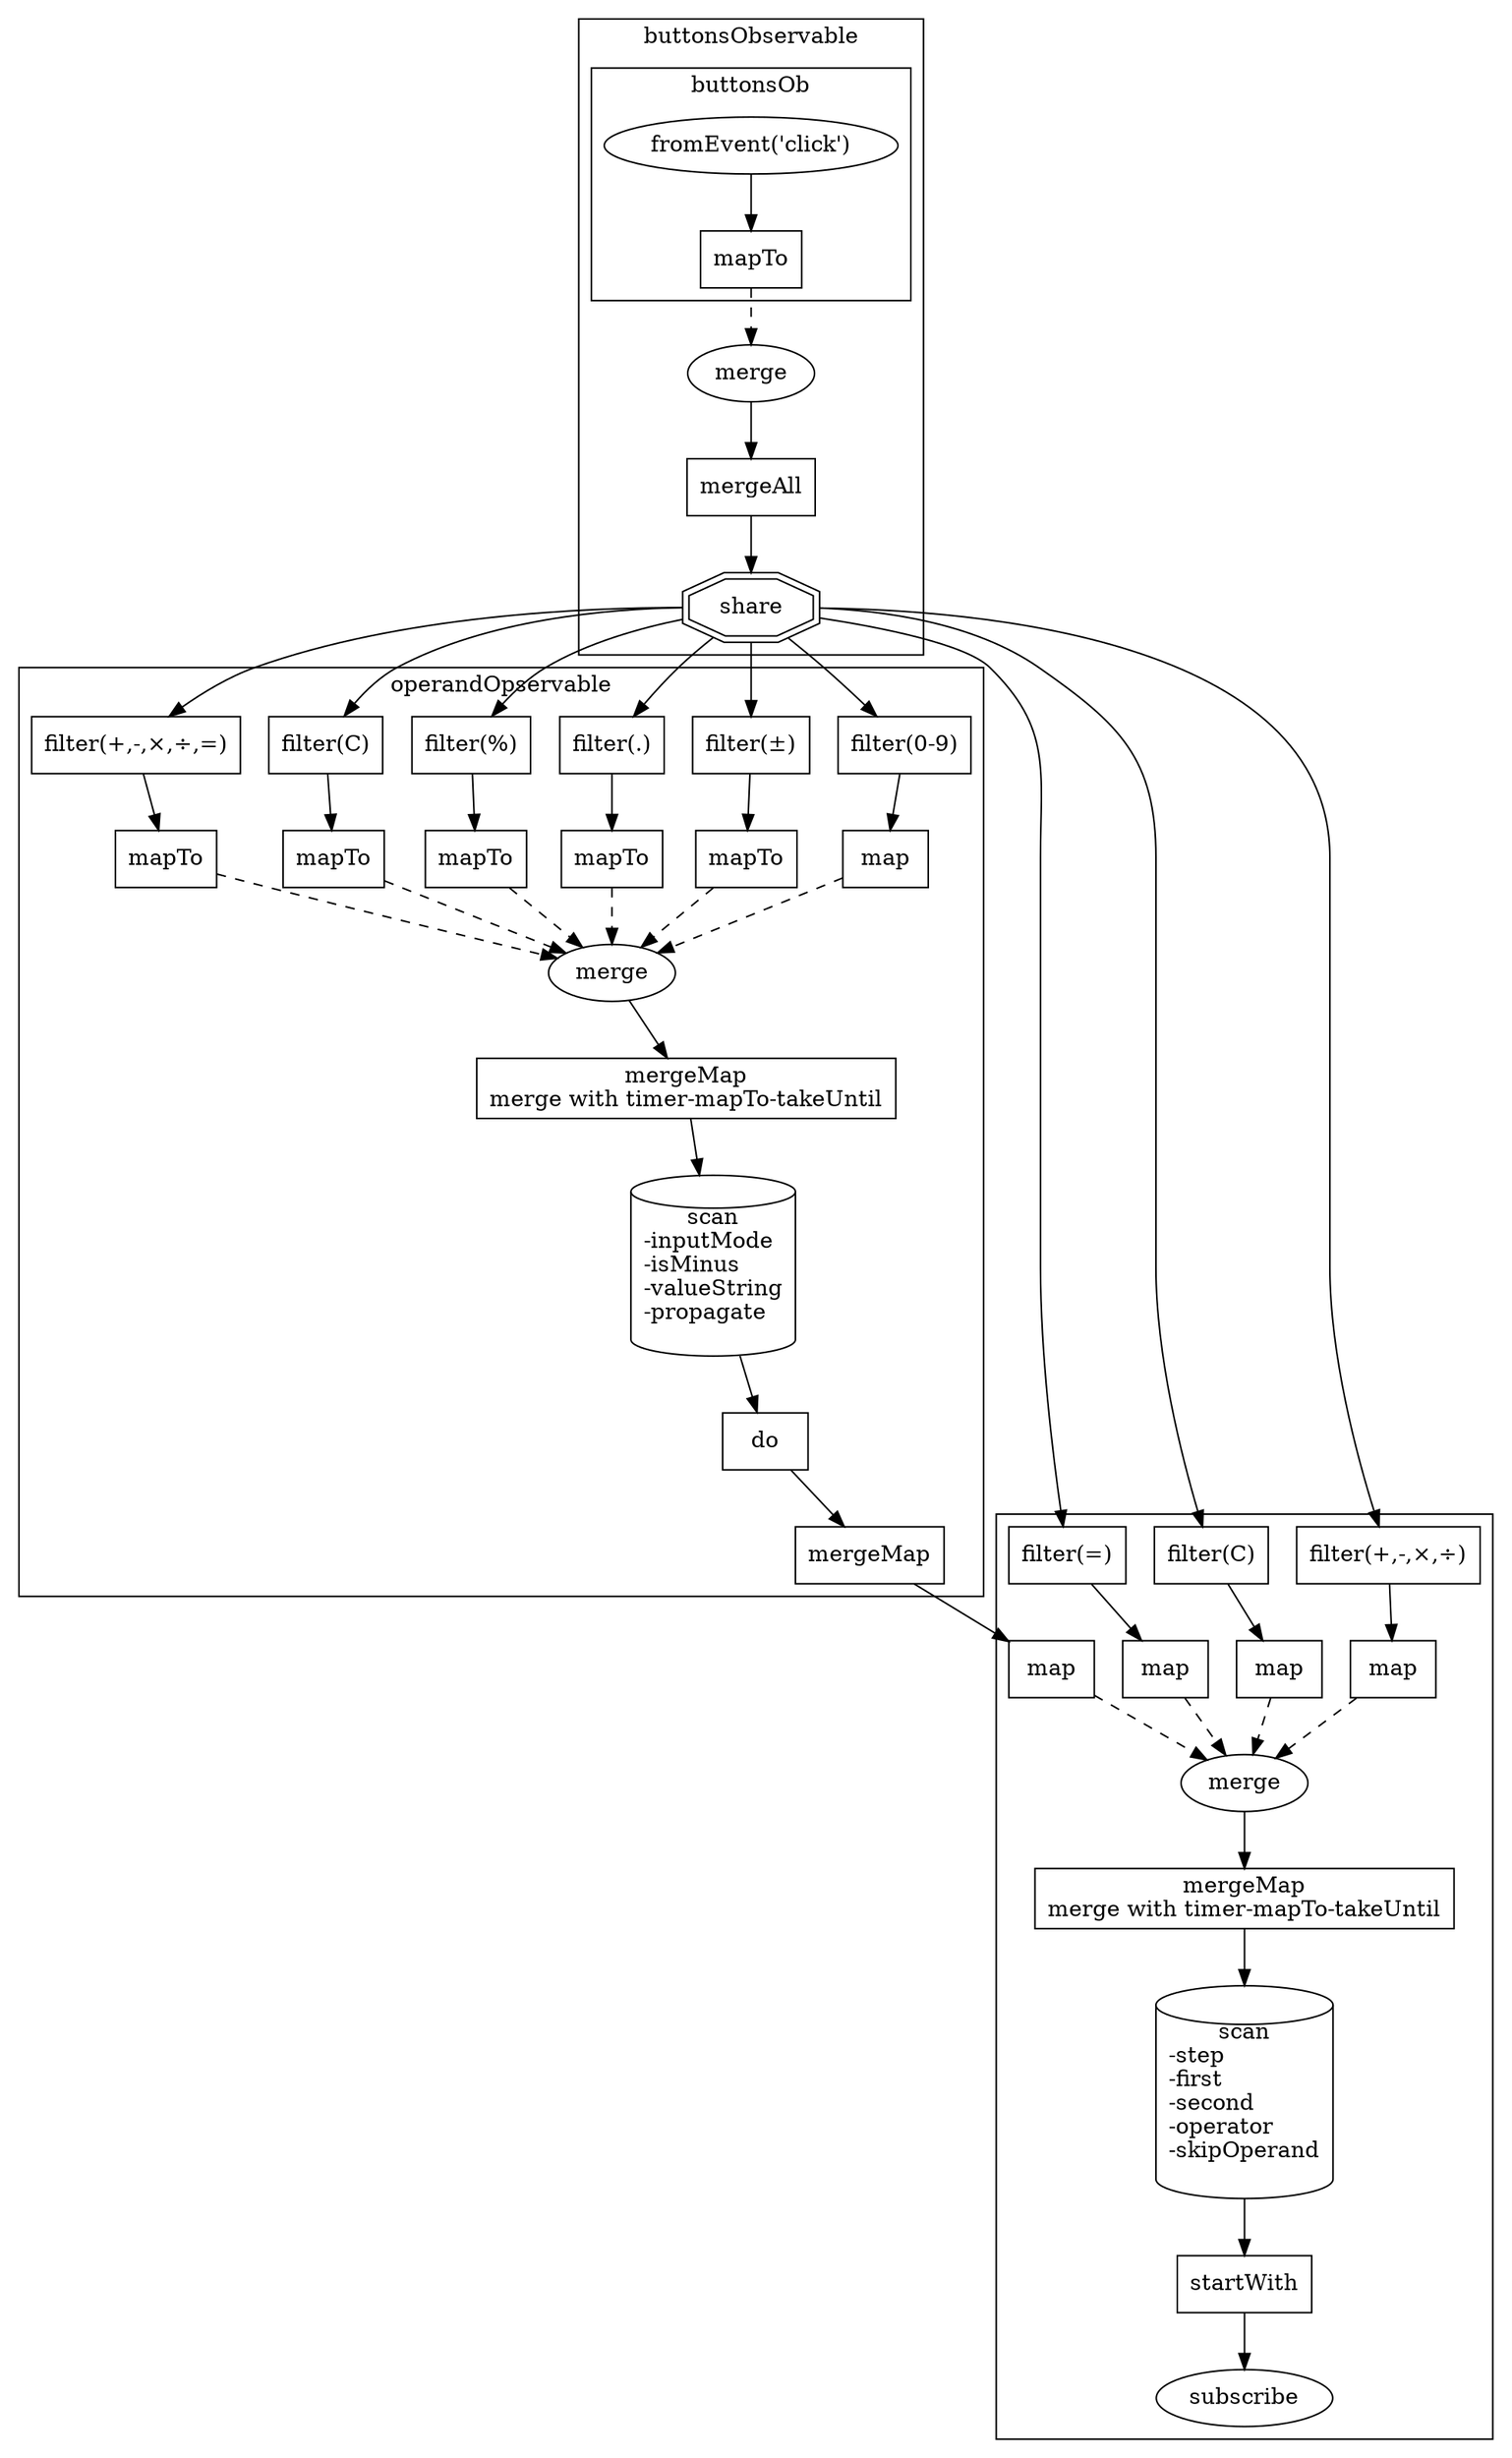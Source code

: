 digraph calculator {
    node [shape=box]

    subgraph cluster_buttonsObservable {
        label="buttonsObservable"
        ordering=in

        subgraph cluster_buttonObservables {
            label="buttonsOb"

            "buttonObservables.fromEvent" [label="fromEvent('click')" shape="oval"]
            "buttonObservables.mapTo" [label="mapTo"]

            "buttonObservables.fromEvent" -> "buttonObservables.mapTo" 
        }

        "buttonsObservable.merge" [label="merge" shape="oval"]
        "buttonsObservable.mergeAll" [label="mergeAll"]
        "buttonsObservable" [label="share" shape="doubleoctagon"]

        "buttonObservables.mapTo" -> "buttonsObservable.merge" [style=dashed]
        "buttonsObservable.merge" -> "buttonsObservable.mergeAll"
        "buttonsObservable.mergeAll" -> "buttonsObservable"
    }

    subgraph cluster_operandObservable {
        label="operandOpservable"
        ordering=in

        subgraph resetFnOb {
            "resetFnOb.filter" [label="filter(+,-,×,÷,=)"]
            "resetFnOb" [label="mapTo"]

            buttonsObservable -> "resetFnOb.filter"
            "resetFnOb.filter" -> resetFnOb
        }

        subgraph clearFnOb {
            "clearFnOb.filter" [label="filter(C)"]
            clearFnOb [label="mapTo"]

            buttonsObservable -> "clearFnOb.filter"
            "clearFnOb.filter" -> clearFnOb
        }

        subgraph percentFnOb {
            "percentFnOb.filter" [label="filter(%)"]
            percentFnOb [label="mapTo"]

            buttonsObservable -> "percentFnOb.filter"
            "percentFnOb.filter" -> percentFnOb
        }

        subgraph pointFnOb {
            "pointFnOb.filter" [label="filter(.)"]
            pointFnOb [label="mapTo"]

            buttonsObservable -> "pointFnOb.filter"
            "pointFnOb.filter" -> pointFnOb
        }

        subgraph signFnOb {
            "signFnOb.filter" [label="filter(±)"]
            signFnOb [label="mapTo"]

            buttonsObservable -> "signFnOb.filter"
            "signFnOb.filter" -> signFnOb
        }

        subgraph numberFnOb {
            "numberFnOb.filter" [label="filter(0-9)"]
            numberFnOb [label="map"]

            buttonsObservable -> "numberFnOb.filter"
            "numberFnOb.filter" -> numberFnOb
        }

        "operandObservable.merge" [label="merge" shape="oval"]
        "operandObservable.mergeMap" [label="mergeMap\nmerge with timer-mapTo-takeUntil"]
        "operandObservable.scan" [label="scan\n-inputMode\l-isMinus\l-valueString\l-propagate\l" shape=cylinder]
        "operandObservable.do" [label="do"]
        operandObservable [label="mergeMap"]

        {resetFnOb, clearFnOb, percentFnOb, pointFnOb, signFnOb, numberFnOb}
        -> "operandObservable.merge" [style=dashed]
        "operandObservable.merge"->"operandObservable.mergeMap"
        "operandObservable.mergeMap"->"operandObservable.scan"
        "operandObservable.scan"->"operandObservable.do"
        "operandObservable.do"->operandObservable
    }

    subgraph cluster_subscribe {
        ordering=in

        subgraph operand {
            operand [label="map"]

            operandObservable -> operand
        }

        subgraph enter {
            "enter.filter" [label="filter(=)"]
            enter [label="map"]

            buttonsObservable -> "enter.filter" -> enter
        }

        subgraph clear {
            "clear.filter" [label="filter(C)"]
            clear [label="map"]

            buttonsObservable -> "clear.filter" -> clear
        }

        subgraph operator {
            "operator.filter" [label="filter(+,-,×,÷)"]
            operator [label="map"]

            buttonsObservable -> "operator.filter" -> operator
        }

        "subscribe.scan" [label="scan\n-step\l-first\l-second\l-operator\l-skipOperand\l" shape="cylinder"]
        "subscribe.merge" [label="merge" shape="oval"]
        "subscribe.mergeMap" [label="mergeMap\nmerge with timer-mapTo-takeUntil"]
        "subscribe.startWith" [label="startWith"]
        "subscribe.subscribe" [label="subscribe" shape="oval"]

        {clear operand enter operator}->"subscribe.merge" [style=dashed]
        "subscribe.merge"->"subscribe.mergeMap"->"subscribe.scan"->"subscribe.startWith"->"subscribe.subscribe"
    }
}